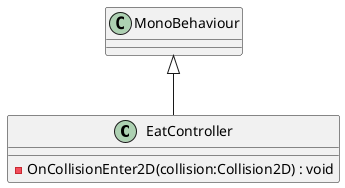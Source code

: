 @startuml
class EatController {
    - OnCollisionEnter2D(collision:Collision2D) : void
}
MonoBehaviour <|-- EatController
@enduml
